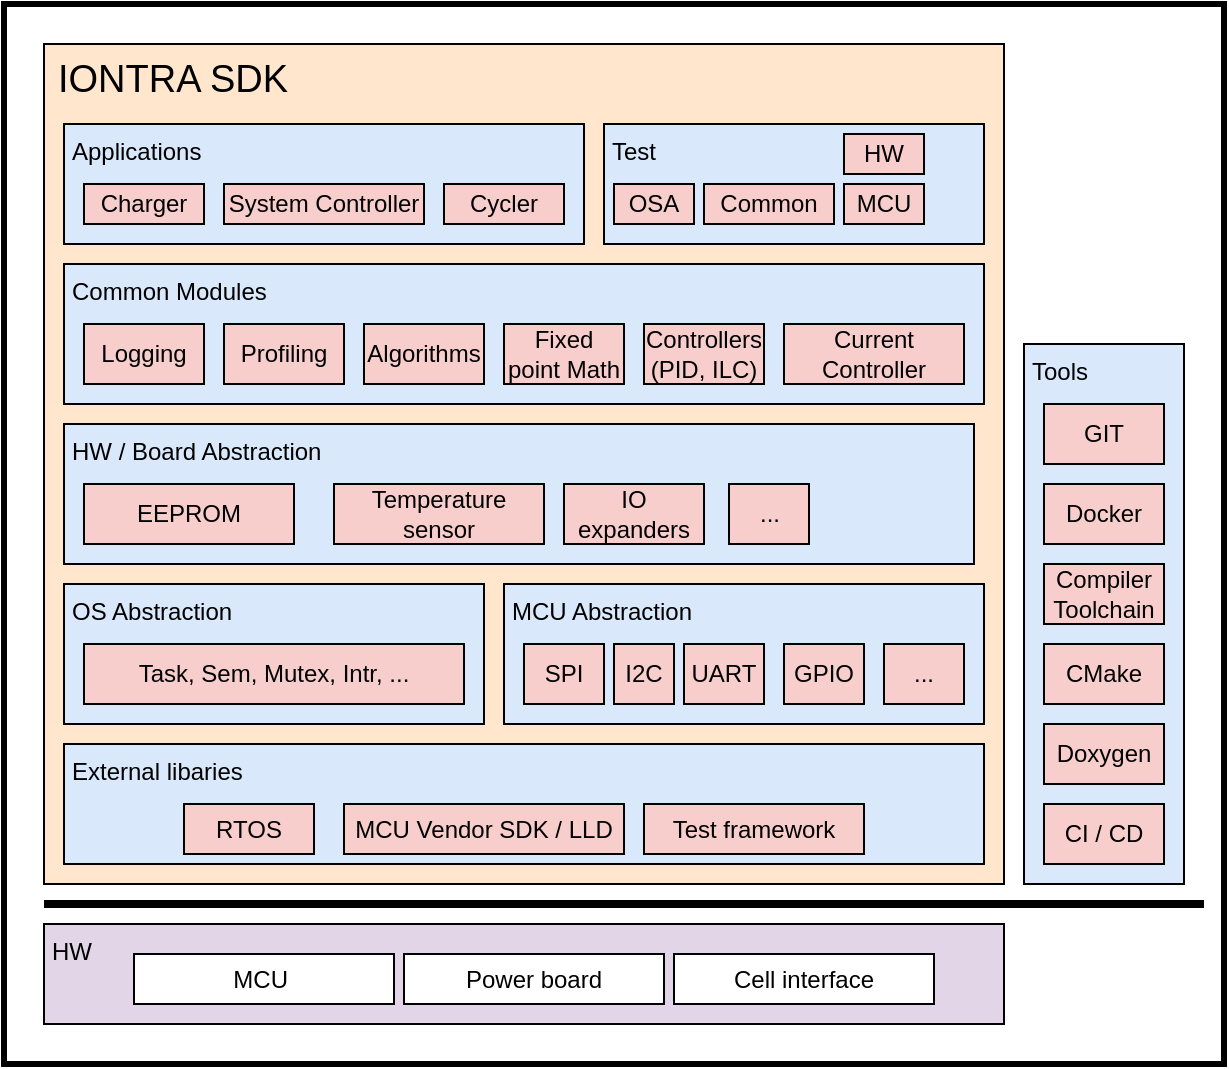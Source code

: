 <mxfile version="22.1.18" type="device">
  <diagram id="CcL53wLQwgsbAzso29rN" name="Page-1">
    <mxGraphModel dx="1148" dy="705" grid="1" gridSize="10" guides="1" tooltips="1" connect="1" arrows="1" fold="1" page="1" pageScale="1" pageWidth="827" pageHeight="1169" background="#ffffff" math="0" shadow="0">
      <root>
        <mxCell id="0" />
        <mxCell id="1" parent="0" />
        <mxCell id="0i5p3Qa99K_W1cDnrrax-3" value="" style="rounded=0;whiteSpace=wrap;html=1;strokeWidth=3;strokeColor=default;" parent="1" vertex="1">
          <mxGeometry x="160" y="170" width="610" height="530" as="geometry" />
        </mxCell>
        <mxCell id="rukAfzVJmbE26JNvz4HY-2" value="IONTRA SDK" style="text;html=1;align=left;verticalAlign=top;whiteSpace=wrap;rounded=0;fontSize=19;spacingLeft=5;fillColor=#ffe6cc;strokeColor=default;" parent="1" vertex="1">
          <mxGeometry x="180" y="190" width="480" height="420" as="geometry" />
        </mxCell>
        <mxCell id="vwEhRxOcgaE5zH8H-qnr-35" value="External libaries" style="rounded=0;whiteSpace=wrap;html=1;align=left;verticalAlign=top;spacingLeft=2;fillColor=#dae8fc;strokeColor=default;" parent="1" vertex="1">
          <mxGeometry x="190" y="540" width="460" height="60" as="geometry" />
        </mxCell>
        <mxCell id="vwEhRxOcgaE5zH8H-qnr-33" value="HW" style="rounded=0;whiteSpace=wrap;html=1;align=left;verticalAlign=top;spacingLeft=2;fillColor=#e1d5e7;strokeColor=default;" parent="1" vertex="1">
          <mxGeometry x="180" y="630" width="480" height="50" as="geometry" />
        </mxCell>
        <mxCell id="vwEhRxOcgaE5zH8H-qnr-1" value="OS Abstraction" style="rounded=0;whiteSpace=wrap;html=1;align=left;verticalAlign=top;spacingLeft=2;fillColor=#dae8fc;strokeColor=default;" parent="1" vertex="1">
          <mxGeometry x="190" y="460" width="210" height="70" as="geometry" />
        </mxCell>
        <mxCell id="vwEhRxOcgaE5zH8H-qnr-2" value="MCU Abstraction" style="rounded=0;whiteSpace=wrap;html=1;align=left;verticalAlign=top;spacingLeft=2;fillColor=#dae8fc;strokeColor=default;" parent="1" vertex="1">
          <mxGeometry x="410" y="460" width="240" height="70" as="geometry" />
        </mxCell>
        <mxCell id="vwEhRxOcgaE5zH8H-qnr-3" value="RTOS" style="rounded=0;whiteSpace=wrap;html=1;fillColor=#f8cecc;strokeColor=default;" parent="1" vertex="1">
          <mxGeometry x="250" y="570" width="65" height="25" as="geometry" />
        </mxCell>
        <mxCell id="vwEhRxOcgaE5zH8H-qnr-4" value="MCU Vendor SDK / LLD" style="rounded=0;whiteSpace=wrap;html=1;fillColor=#f8cecc;strokeColor=default;" parent="1" vertex="1">
          <mxGeometry x="330" y="570" width="140" height="25" as="geometry" />
        </mxCell>
        <mxCell id="vwEhRxOcgaE5zH8H-qnr-5" value="HW / Board Abstraction" style="rounded=0;whiteSpace=wrap;html=1;align=left;verticalAlign=top;spacingLeft=2;fillColor=#dae8fc;strokeColor=default;" parent="1" vertex="1">
          <mxGeometry x="190" y="380" width="455" height="70" as="geometry" />
        </mxCell>
        <mxCell id="vwEhRxOcgaE5zH8H-qnr-7" value="Temperature sensor" style="rounded=0;whiteSpace=wrap;html=1;fillColor=#f8cecc;strokeColor=default;" parent="1" vertex="1">
          <mxGeometry x="325" y="410" width="105" height="30" as="geometry" />
        </mxCell>
        <mxCell id="vwEhRxOcgaE5zH8H-qnr-8" value="I2C" style="rounded=0;whiteSpace=wrap;html=1;fillColor=#f8cecc;strokeColor=default;" parent="1" vertex="1">
          <mxGeometry x="465" y="490" width="30" height="30" as="geometry" />
        </mxCell>
        <mxCell id="vwEhRxOcgaE5zH8H-qnr-10" value="SPI" style="rounded=0;whiteSpace=wrap;html=1;fillColor=#f8cecc;strokeColor=default;" parent="1" vertex="1">
          <mxGeometry x="420" y="490" width="40" height="30" as="geometry" />
        </mxCell>
        <mxCell id="vwEhRxOcgaE5zH8H-qnr-11" value="UART" style="rounded=0;whiteSpace=wrap;html=1;fillColor=#f8cecc;strokeColor=default;" parent="1" vertex="1">
          <mxGeometry x="500" y="490" width="40" height="30" as="geometry" />
        </mxCell>
        <mxCell id="vwEhRxOcgaE5zH8H-qnr-12" value="GPIO" style="rounded=0;whiteSpace=wrap;html=1;fillColor=#f8cecc;strokeColor=default;" parent="1" vertex="1">
          <mxGeometry x="550" y="490" width="40" height="30" as="geometry" />
        </mxCell>
        <mxCell id="vwEhRxOcgaE5zH8H-qnr-13" value="..." style="rounded=0;whiteSpace=wrap;html=1;fillColor=#f8cecc;strokeColor=default;" parent="1" vertex="1">
          <mxGeometry x="600" y="490" width="40" height="30" as="geometry" />
        </mxCell>
        <mxCell id="vwEhRxOcgaE5zH8H-qnr-15" value="Task, Sem, Mutex, Intr, ..." style="rounded=0;whiteSpace=wrap;html=1;fillColor=#f8cecc;strokeColor=default;" parent="1" vertex="1">
          <mxGeometry x="200" y="490" width="190" height="30" as="geometry" />
        </mxCell>
        <mxCell id="vwEhRxOcgaE5zH8H-qnr-18" value="Common Modules" style="rounded=0;whiteSpace=wrap;html=1;align=left;verticalAlign=top;spacingLeft=2;fillColor=#dae8fc;strokeColor=default;" parent="1" vertex="1">
          <mxGeometry x="190" y="300" width="460" height="70" as="geometry" />
        </mxCell>
        <mxCell id="vwEhRxOcgaE5zH8H-qnr-19" value="Profiling" style="rounded=0;whiteSpace=wrap;html=1;fillColor=#f8cecc;strokeColor=default;" parent="1" vertex="1">
          <mxGeometry x="270" y="330" width="60" height="30" as="geometry" />
        </mxCell>
        <mxCell id="vwEhRxOcgaE5zH8H-qnr-20" value="Algorithms" style="rounded=0;whiteSpace=wrap;html=1;fillColor=#f8cecc;strokeColor=default;" parent="1" vertex="1">
          <mxGeometry x="340" y="330" width="60" height="30" as="geometry" />
        </mxCell>
        <mxCell id="vwEhRxOcgaE5zH8H-qnr-21" value="Fixed point Math" style="rounded=0;whiteSpace=wrap;html=1;fillColor=#f8cecc;strokeColor=default;" parent="1" vertex="1">
          <mxGeometry x="410" y="330" width="60" height="30" as="geometry" />
        </mxCell>
        <mxCell id="vwEhRxOcgaE5zH8H-qnr-22" value="Controllers (PID, ILC)" style="rounded=0;whiteSpace=wrap;html=1;fillColor=#f8cecc;strokeColor=default;" parent="1" vertex="1">
          <mxGeometry x="480" y="330" width="60" height="30" as="geometry" />
        </mxCell>
        <mxCell id="vwEhRxOcgaE5zH8H-qnr-23" value="Logging" style="rounded=0;whiteSpace=wrap;html=1;fillColor=#f8cecc;strokeColor=default;" parent="1" vertex="1">
          <mxGeometry x="200" y="330" width="60" height="30" as="geometry" />
        </mxCell>
        <mxCell id="vwEhRxOcgaE5zH8H-qnr-24" value="Applications" style="rounded=0;whiteSpace=wrap;html=1;align=left;verticalAlign=top;spacingLeft=2;fillColor=#dae8fc;strokeColor=default;" parent="1" vertex="1">
          <mxGeometry x="190" y="230" width="260" height="60" as="geometry" />
        </mxCell>
        <mxCell id="vwEhRxOcgaE5zH8H-qnr-25" value="Charger" style="rounded=0;whiteSpace=wrap;html=1;fillColor=#f8cecc;strokeColor=default;" parent="1" vertex="1">
          <mxGeometry x="200" y="260" width="60" height="20" as="geometry" />
        </mxCell>
        <mxCell id="vwEhRxOcgaE5zH8H-qnr-26" value="System Controller" style="rounded=0;whiteSpace=wrap;html=1;fillColor=#f8cecc;strokeColor=default;" parent="1" vertex="1">
          <mxGeometry x="270" y="260" width="100" height="20" as="geometry" />
        </mxCell>
        <mxCell id="vwEhRxOcgaE5zH8H-qnr-27" value="Test" style="rounded=0;whiteSpace=wrap;html=1;align=left;verticalAlign=top;spacingLeft=2;fillColor=#dae8fc;strokeColor=default;" parent="1" vertex="1">
          <mxGeometry x="460" y="230" width="190" height="60" as="geometry" />
        </mxCell>
        <mxCell id="vwEhRxOcgaE5zH8H-qnr-28" value="OSA" style="rounded=0;whiteSpace=wrap;html=1;fillColor=#f8cecc;strokeColor=default;" parent="1" vertex="1">
          <mxGeometry x="465" y="260" width="40" height="20" as="geometry" />
        </mxCell>
        <mxCell id="vwEhRxOcgaE5zH8H-qnr-29" value="MCU" style="rounded=0;whiteSpace=wrap;html=1;fillColor=#f8cecc;strokeColor=default;" parent="1" vertex="1">
          <mxGeometry x="580" y="260" width="40" height="20" as="geometry" />
        </mxCell>
        <mxCell id="vwEhRxOcgaE5zH8H-qnr-30" value="HW" style="rounded=0;whiteSpace=wrap;html=1;fillColor=#f8cecc;strokeColor=default;" parent="1" vertex="1">
          <mxGeometry x="580" y="235" width="40" height="20" as="geometry" />
        </mxCell>
        <mxCell id="vwEhRxOcgaE5zH8H-qnr-31" value="Common" style="rounded=0;whiteSpace=wrap;html=1;fillColor=#f8cecc;strokeColor=default;" parent="1" vertex="1">
          <mxGeometry x="510" y="260" width="65" height="20" as="geometry" />
        </mxCell>
        <mxCell id="vwEhRxOcgaE5zH8H-qnr-32" value="MCU&amp;nbsp;" style="rounded=0;whiteSpace=wrap;html=1;strokeColor=default;" parent="1" vertex="1">
          <mxGeometry x="225" y="645" width="130" height="25" as="geometry" />
        </mxCell>
        <mxCell id="vwEhRxOcgaE5zH8H-qnr-37" value="Tools" style="rounded=0;whiteSpace=wrap;html=1;align=left;verticalAlign=top;spacingLeft=2;fillColor=#dae8fc;strokeColor=default;" parent="1" vertex="1">
          <mxGeometry x="670" y="340" width="80" height="270" as="geometry" />
        </mxCell>
        <mxCell id="vwEhRxOcgaE5zH8H-qnr-38" value="Compiler Toolchain" style="rounded=0;whiteSpace=wrap;html=1;fillColor=#f8cecc;strokeColor=default;" parent="1" vertex="1">
          <mxGeometry x="680" y="450" width="60" height="30" as="geometry" />
        </mxCell>
        <mxCell id="vwEhRxOcgaE5zH8H-qnr-39" value="CMake" style="rounded=0;whiteSpace=wrap;html=1;fillColor=#f8cecc;strokeColor=default;" parent="1" vertex="1">
          <mxGeometry x="680" y="490" width="60" height="30" as="geometry" />
        </mxCell>
        <mxCell id="vwEhRxOcgaE5zH8H-qnr-40" value="Doxygen" style="rounded=0;whiteSpace=wrap;html=1;fillColor=#f8cecc;strokeColor=default;" parent="1" vertex="1">
          <mxGeometry x="680" y="530" width="60" height="30" as="geometry" />
        </mxCell>
        <mxCell id="vwEhRxOcgaE5zH8H-qnr-41" value="CI / CD" style="rounded=0;whiteSpace=wrap;html=1;fillColor=#f8cecc;strokeColor=default;" parent="1" vertex="1">
          <mxGeometry x="680" y="570" width="60" height="30" as="geometry" />
        </mxCell>
        <mxCell id="vwEhRxOcgaE5zH8H-qnr-42" value="Test framework" style="rounded=0;whiteSpace=wrap;html=1;fillColor=#f8cecc;strokeColor=default;" parent="1" vertex="1">
          <mxGeometry x="480" y="570" width="110" height="25" as="geometry" />
        </mxCell>
        <mxCell id="vwEhRxOcgaE5zH8H-qnr-44" value="Docker" style="rounded=0;whiteSpace=wrap;html=1;fillColor=#f8cecc;strokeColor=default;" parent="1" vertex="1">
          <mxGeometry x="680" y="410" width="60" height="30" as="geometry" />
        </mxCell>
        <mxCell id="vwEhRxOcgaE5zH8H-qnr-45" value="IO expanders" style="rounded=0;whiteSpace=wrap;html=1;fillColor=#f8cecc;strokeColor=default;" parent="1" vertex="1">
          <mxGeometry x="440" y="410" width="70" height="30" as="geometry" />
        </mxCell>
        <mxCell id="rukAfzVJmbE26JNvz4HY-1" value="" style="html=1;rounded=0;endArrow=none;endFill=0;strokeWidth=4;strokeColor=default;" parent="1" edge="1">
          <mxGeometry width="100" relative="1" as="geometry">
            <mxPoint x="180" y="620" as="sourcePoint" />
            <mxPoint x="760" y="620" as="targetPoint" />
          </mxGeometry>
        </mxCell>
        <mxCell id="8ZHhciawcfXz_k1NoEv8-1" value="GIT" style="rounded=0;whiteSpace=wrap;html=1;fillColor=#f8cecc;strokeColor=default;" parent="1" vertex="1">
          <mxGeometry x="680" y="370" width="60" height="30" as="geometry" />
        </mxCell>
        <mxCell id="1Jv2xZV4KHf3c4Rui9Zu-3" value="Power board" style="rounded=0;whiteSpace=wrap;html=1;strokeColor=default;" parent="1" vertex="1">
          <mxGeometry x="360" y="645" width="130" height="25" as="geometry" />
        </mxCell>
        <mxCell id="1Jv2xZV4KHf3c4Rui9Zu-4" value="Cell interface" style="rounded=0;whiteSpace=wrap;html=1;strokeColor=default;" parent="1" vertex="1">
          <mxGeometry x="495" y="645" width="130" height="25" as="geometry" />
        </mxCell>
        <mxCell id="1Jv2xZV4KHf3c4Rui9Zu-6" value="Cycler" style="rounded=0;whiteSpace=wrap;html=1;fillColor=#f8cecc;strokeColor=default;" parent="1" vertex="1">
          <mxGeometry x="380" y="260" width="60" height="20" as="geometry" />
        </mxCell>
        <mxCell id="vwEhRxOcgaE5zH8H-qnr-6" value="Current Controller" style="rounded=0;whiteSpace=wrap;html=1;fillColor=#f8cecc;strokeColor=default;" parent="1" vertex="1">
          <mxGeometry x="550" y="330" width="90" height="30" as="geometry" />
        </mxCell>
        <mxCell id="YYD_jBjtLRU_zVKifF1Z-2" value="EEPROM" style="rounded=0;whiteSpace=wrap;html=1;fillColor=#f8cecc;strokeColor=default;" parent="1" vertex="1">
          <mxGeometry x="200" y="410" width="105" height="30" as="geometry" />
        </mxCell>
        <mxCell id="YYD_jBjtLRU_zVKifF1Z-3" value="..." style="rounded=0;whiteSpace=wrap;html=1;fillColor=#f8cecc;strokeColor=default;" parent="1" vertex="1">
          <mxGeometry x="522.5" y="410" width="40" height="30" as="geometry" />
        </mxCell>
      </root>
    </mxGraphModel>
  </diagram>
</mxfile>
